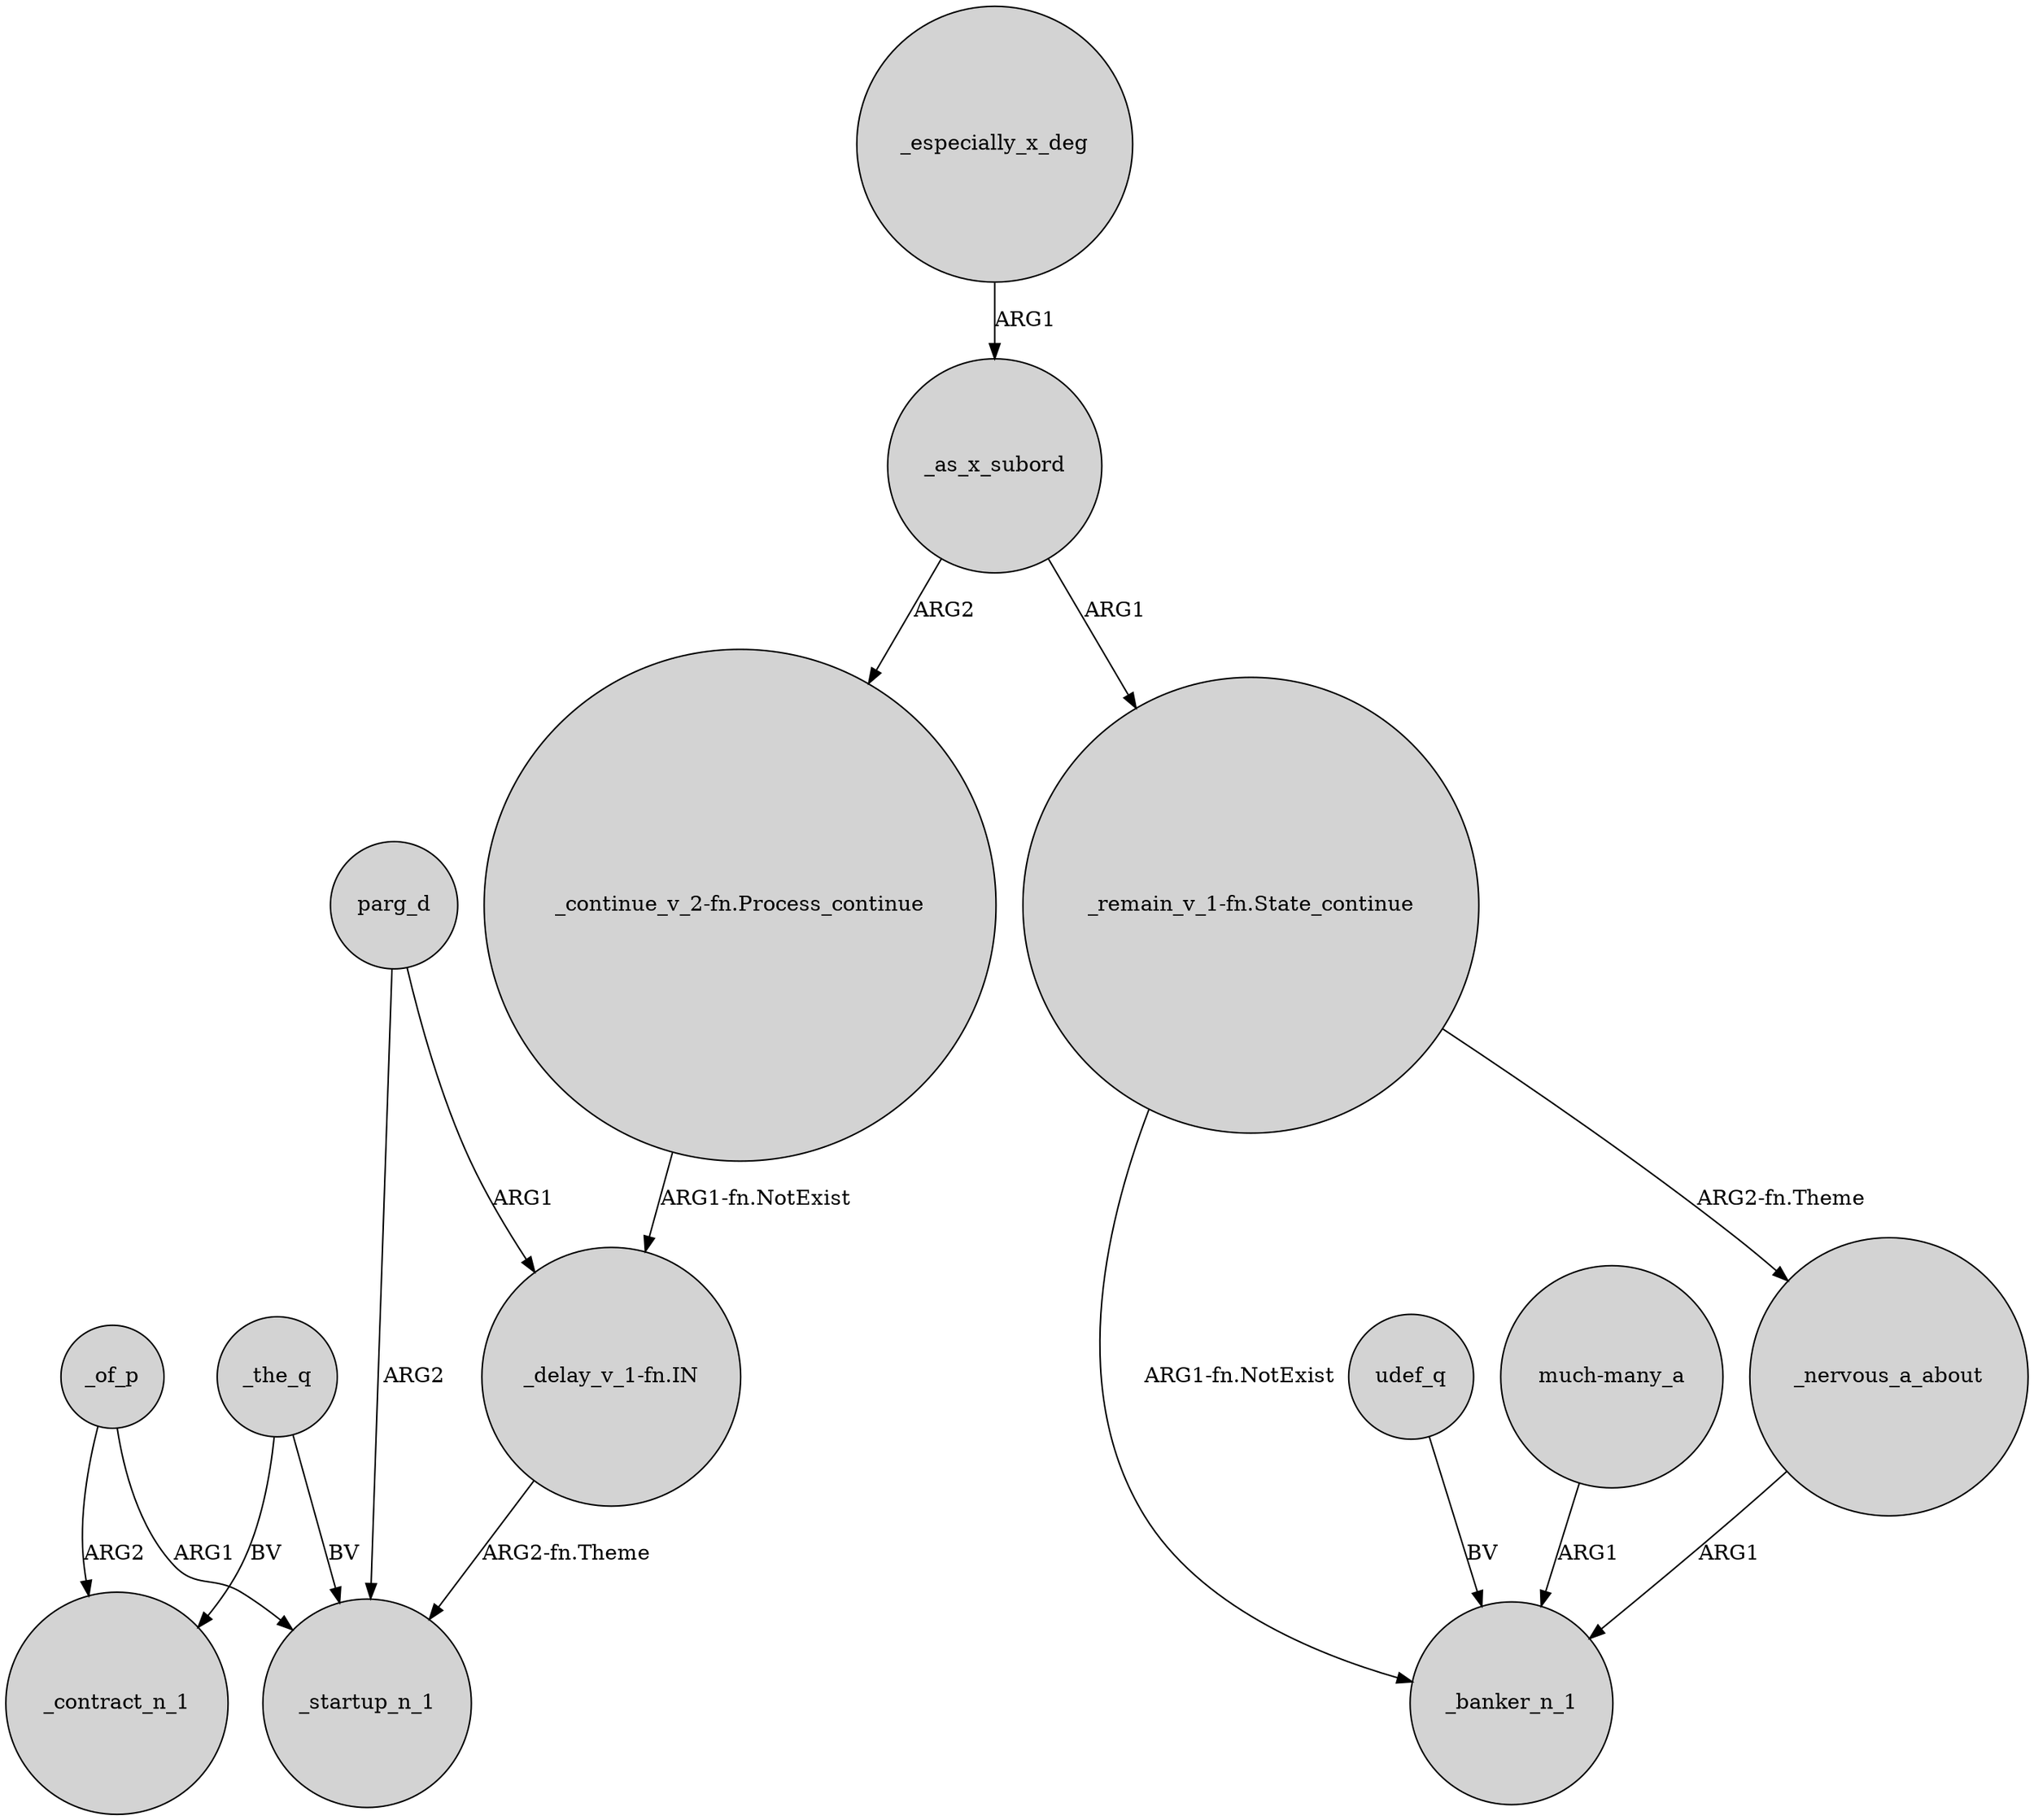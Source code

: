 digraph {
	node [shape=circle style=filled]
	_of_p -> _startup_n_1 [label=ARG1]
	_as_x_subord -> "_continue_v_2-fn.Process_continue" [label=ARG2]
	_the_q -> _contract_n_1 [label=BV]
	"much-many_a" -> _banker_n_1 [label=ARG1]
	_of_p -> _contract_n_1 [label=ARG2]
	"_remain_v_1-fn.State_continue" -> _nervous_a_about [label="ARG2-fn.Theme"]
	parg_d -> "_delay_v_1-fn.IN" [label=ARG1]
	"_remain_v_1-fn.State_continue" -> _banker_n_1 [label="ARG1-fn.NotExist"]
	"_continue_v_2-fn.Process_continue" -> "_delay_v_1-fn.IN" [label="ARG1-fn.NotExist"]
	udef_q -> _banker_n_1 [label=BV]
	parg_d -> _startup_n_1 [label=ARG2]
	_nervous_a_about -> _banker_n_1 [label=ARG1]
	_the_q -> _startup_n_1 [label=BV]
	"_delay_v_1-fn.IN" -> _startup_n_1 [label="ARG2-fn.Theme"]
	_as_x_subord -> "_remain_v_1-fn.State_continue" [label=ARG1]
	_especially_x_deg -> _as_x_subord [label=ARG1]
}
